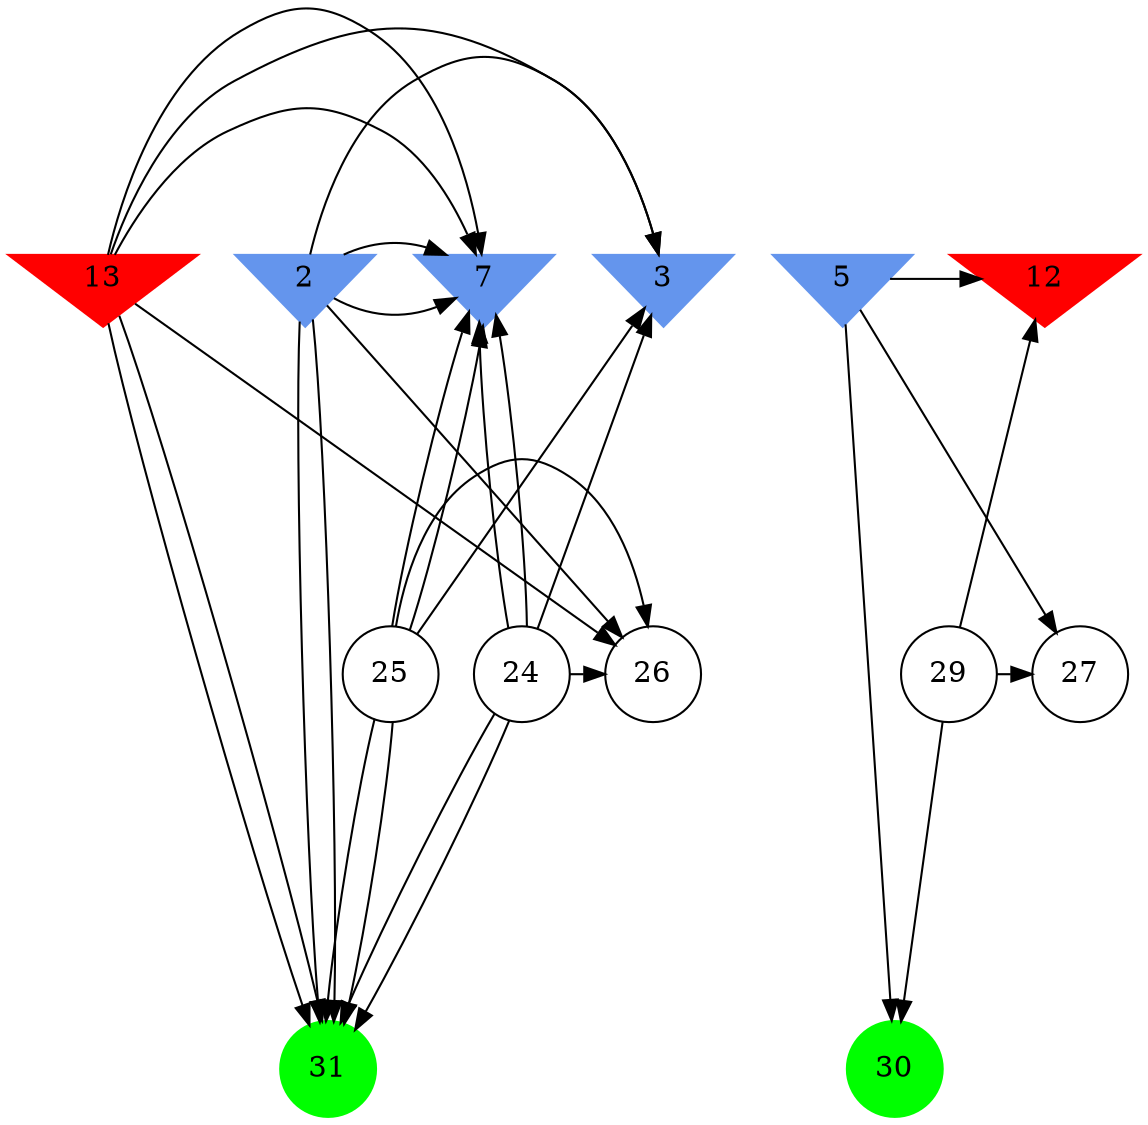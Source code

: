 digraph brain {
	ranksep=2.0;
	2 [shape=invtriangle,style=filled,color=cornflowerblue];
	3 [shape=invtriangle,style=filled,color=cornflowerblue];
	5 [shape=invtriangle,style=filled,color=cornflowerblue];
	7 [shape=invtriangle,style=filled,color=cornflowerblue];
	12 [shape=invtriangle,style=filled,color=red];
	13 [shape=invtriangle,style=filled,color=red];
	24 [shape=circle,color=black];
	25 [shape=circle,color=black];
	26 [shape=circle,color=black];
	27 [shape=circle,color=black];
	29 [shape=circle,color=black];
	30 [shape=circle,style=filled,color=green];
	31 [shape=circle,style=filled,color=green];
	29	->	30;
	29	->	12;
	29	->	27;
	5	->	30;
	5	->	12;
	5	->	27;
	2	->	7;
	2	->	3;
	2	->	31;
	25	->	7;
	25	->	3;
	25	->	31;
	24	->	7;
	24	->	3;
	24	->	31;
	13	->	7;
	13	->	3;
	13	->	31;
	2	->	7;
	2	->	26;
	2	->	31;
	25	->	7;
	25	->	26;
	25	->	31;
	24	->	7;
	24	->	26;
	24	->	31;
	13	->	7;
	13	->	26;
	13	->	31;
	{ rank=same; 2; 3; 5; 7; 12; 13; }
	{ rank=same; 24; 25; 26; 27; 29; }
	{ rank=same; 30; 31; }
}
